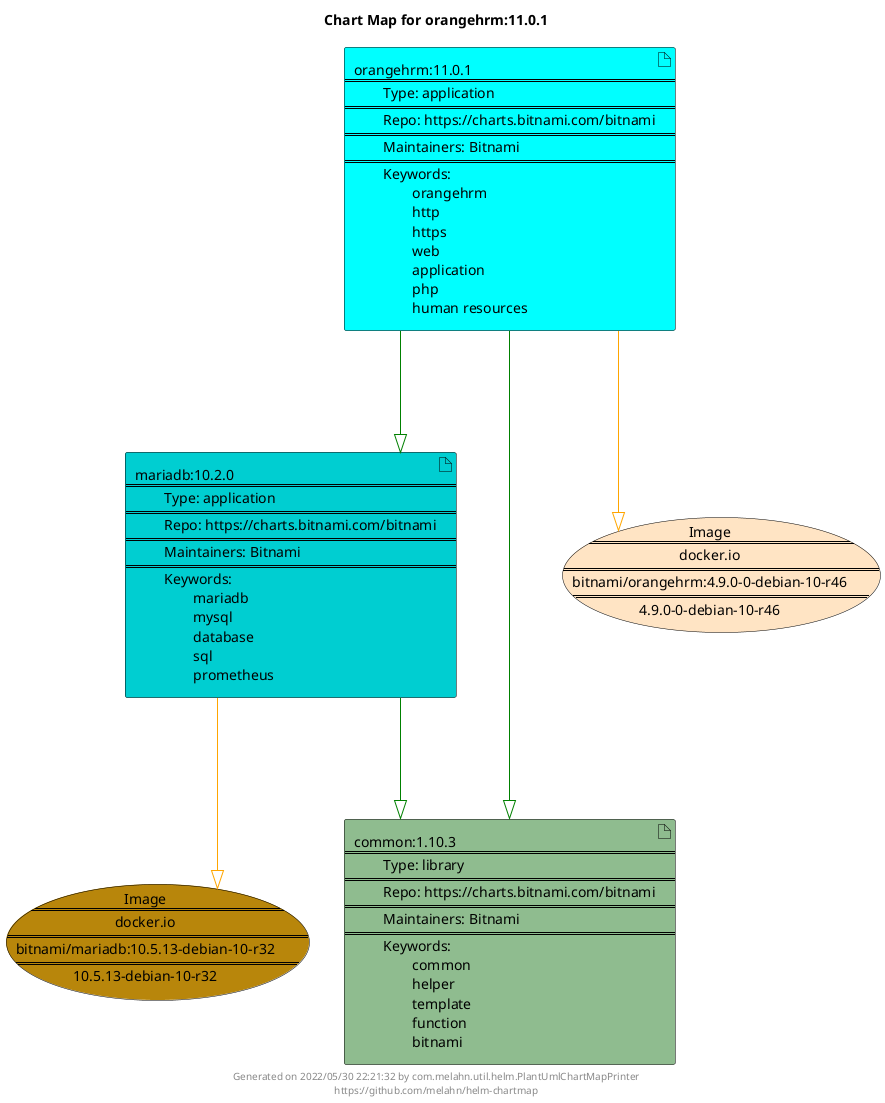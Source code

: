 @startuml
skinparam linetype ortho
skinparam backgroundColor white
skinparam usecaseBorderColor black
skinparam usecaseArrowColor LightSlateGray
skinparam artifactBorderColor black
skinparam artifactArrowColor LightSlateGray

title Chart Map for orangehrm:11.0.1

'There are 3 referenced Helm Charts
artifact "mariadb:10.2.0\n====\n\tType: application\n====\n\tRepo: https://charts.bitnami.com/bitnami\n====\n\tMaintainers: Bitnami\n====\n\tKeywords: \n\t\tmariadb\n\t\tmysql\n\t\tdatabase\n\t\tsql\n\t\tprometheus" as mariadb_10_2_0 #DarkTurquoise
artifact "orangehrm:11.0.1\n====\n\tType: application\n====\n\tRepo: https://charts.bitnami.com/bitnami\n====\n\tMaintainers: Bitnami\n====\n\tKeywords: \n\t\torangehrm\n\t\thttp\n\t\thttps\n\t\tweb\n\t\tapplication\n\t\tphp\n\t\thuman resources" as orangehrm_11_0_1 #Cyan
artifact "common:1.10.3\n====\n\tType: library\n====\n\tRepo: https://charts.bitnami.com/bitnami\n====\n\tMaintainers: Bitnami\n====\n\tKeywords: \n\t\tcommon\n\t\thelper\n\t\ttemplate\n\t\tfunction\n\t\tbitnami" as common_1_10_3 #DarkSeaGreen

'There are 2 referenced Docker Images
usecase "Image\n====\ndocker.io\n====\nbitnami/mariadb:10.5.13-debian-10-r32\n====\n10.5.13-debian-10-r32" as docker_io_bitnami_mariadb_10_5_13_debian_10_r32 #DarkGoldenRod
usecase "Image\n====\ndocker.io\n====\nbitnami/orangehrm:4.9.0-0-debian-10-r46\n====\n4.9.0-0-debian-10-r46" as docker_io_bitnami_orangehrm_4_9_0_0_debian_10_r46 #Bisque

'Chart Dependencies
orangehrm_11_0_1--[#green]-|>common_1_10_3
orangehrm_11_0_1--[#green]-|>mariadb_10_2_0
mariadb_10_2_0--[#green]-|>common_1_10_3
mariadb_10_2_0--[#orange]-|>docker_io_bitnami_mariadb_10_5_13_debian_10_r32
orangehrm_11_0_1--[#orange]-|>docker_io_bitnami_orangehrm_4_9_0_0_debian_10_r46

center footer Generated on 2022/05/30 22:21:32 by com.melahn.util.helm.PlantUmlChartMapPrinter\nhttps://github.com/melahn/helm-chartmap
@enduml
